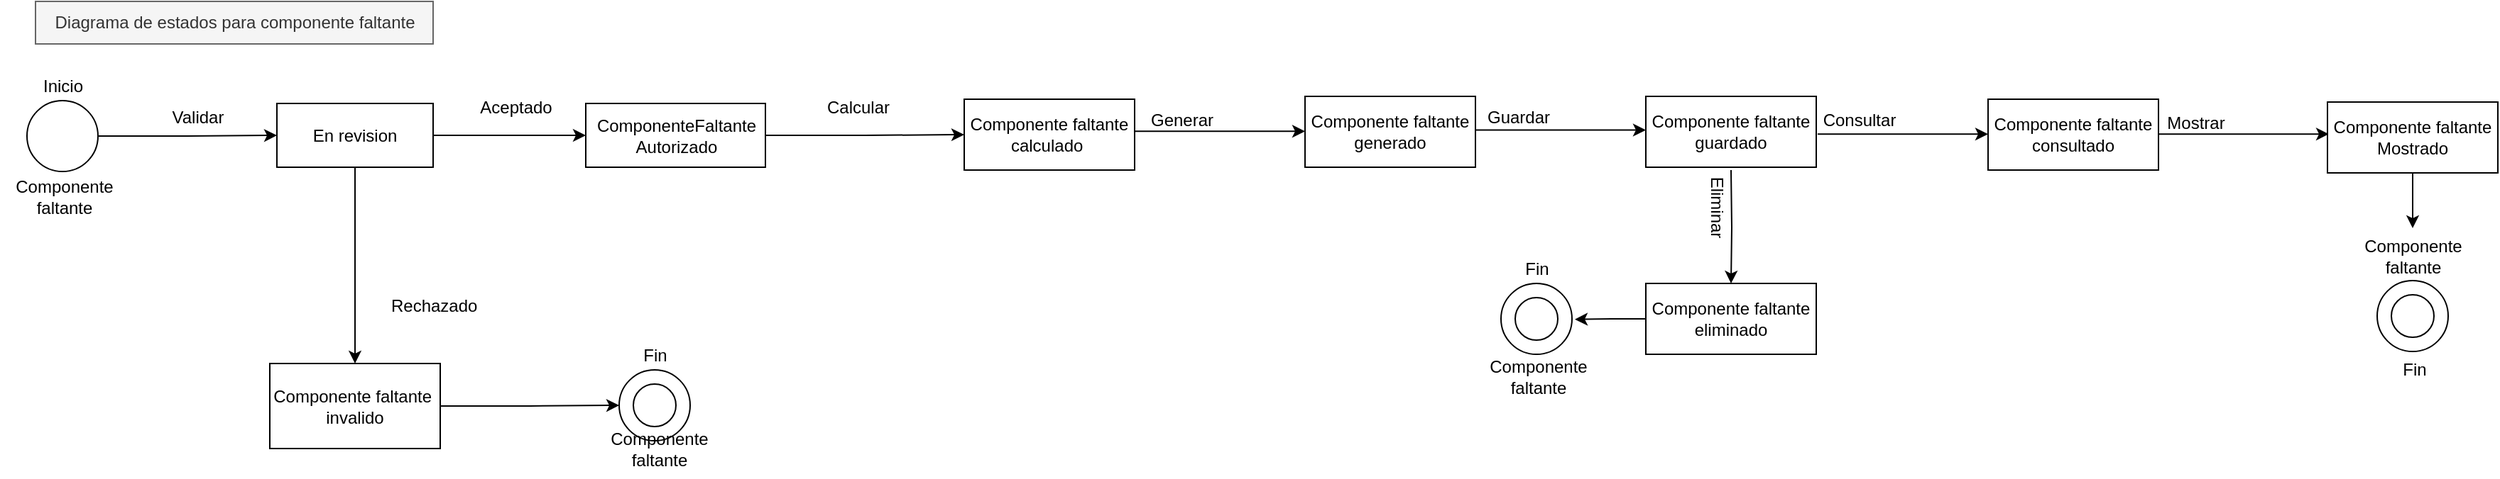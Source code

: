 <mxfile version="21.3.5" type="github">
  <diagram name="Página-1" id="6NakOK2dS3Nkyxjgwc5y">
    <mxGraphModel dx="1050" dy="623" grid="1" gridSize="10" guides="1" tooltips="1" connect="1" arrows="1" fold="1" page="1" pageScale="1" pageWidth="827" pageHeight="1169" math="0" shadow="0">
      <root>
        <mxCell id="0" />
        <mxCell id="1" parent="0" />
        <mxCell id="b1myV2F2nxtm74Qk2DPG-3" style="edgeStyle=orthogonalEdgeStyle;rounded=0;orthogonalLoop=1;jettySize=auto;html=1;exitX=1;exitY=0.5;exitDx=0;exitDy=0;entryX=0;entryY=0.5;entryDx=0;entryDy=0;" edge="1" parent="1" source="UYSjNAML9XqUJ5GPF2S5-22" target="b1myV2F2nxtm74Qk2DPG-1">
          <mxGeometry relative="1" as="geometry" />
        </mxCell>
        <mxCell id="UYSjNAML9XqUJ5GPF2S5-22" value="" style="ellipse;whiteSpace=wrap;html=1;aspect=fixed;" parent="1" vertex="1">
          <mxGeometry x="70" y="120" width="50" height="50" as="geometry" />
        </mxCell>
        <mxCell id="UYSjNAML9XqUJ5GPF2S5-23" value="Componente faltante calculado&amp;nbsp;" style="rounded=0;whiteSpace=wrap;html=1;" parent="1" vertex="1">
          <mxGeometry x="730" y="119" width="120" height="50" as="geometry" />
        </mxCell>
        <mxCell id="UYSjNAML9XqUJ5GPF2S5-27" value="" style="endArrow=classic;html=1;rounded=0;" parent="1" edge="1">
          <mxGeometry width="50" height="50" relative="1" as="geometry">
            <mxPoint x="850" y="141.66" as="sourcePoint" />
            <mxPoint x="970" y="141.66" as="targetPoint" />
          </mxGeometry>
        </mxCell>
        <mxCell id="UYSjNAML9XqUJ5GPF2S5-37" style="edgeStyle=orthogonalEdgeStyle;rounded=0;orthogonalLoop=1;jettySize=auto;html=1;exitX=0.5;exitY=1;exitDx=0;exitDy=0;entryX=0.5;entryY=0;entryDx=0;entryDy=0;" parent="1" target="UYSjNAML9XqUJ5GPF2S5-36" edge="1">
          <mxGeometry relative="1" as="geometry">
            <mxPoint x="1270" y="169" as="sourcePoint" />
          </mxGeometry>
        </mxCell>
        <mxCell id="UYSjNAML9XqUJ5GPF2S5-28" value="Componente faltante generado" style="rounded=0;whiteSpace=wrap;html=1;" parent="1" vertex="1">
          <mxGeometry x="970" y="117" width="120" height="50" as="geometry" />
        </mxCell>
        <mxCell id="UYSjNAML9XqUJ5GPF2S5-29" value="Generar" style="text;html=1;align=center;verticalAlign=middle;resizable=0;points=[];autosize=1;strokeColor=none;fillColor=none;" parent="1" vertex="1">
          <mxGeometry x="848" y="119" width="70" height="30" as="geometry" />
        </mxCell>
        <mxCell id="UYSjNAML9XqUJ5GPF2S5-30" value="" style="endArrow=classic;html=1;rounded=0;" parent="1" edge="1">
          <mxGeometry width="50" height="50" relative="1" as="geometry">
            <mxPoint x="1331" y="143.66" as="sourcePoint" />
            <mxPoint x="1451" y="143.66" as="targetPoint" />
          </mxGeometry>
        </mxCell>
        <mxCell id="UYSjNAML9XqUJ5GPF2S5-31" value="Componente faltante consultado" style="rounded=0;whiteSpace=wrap;html=1;" parent="1" vertex="1">
          <mxGeometry x="1451" y="119" width="120" height="50" as="geometry" />
        </mxCell>
        <mxCell id="UYSjNAML9XqUJ5GPF2S5-34" value="Consultar" style="text;html=1;align=center;verticalAlign=middle;resizable=0;points=[];autosize=1;strokeColor=none;fillColor=none;" parent="1" vertex="1">
          <mxGeometry x="1325" y="119" width="70" height="30" as="geometry" />
        </mxCell>
        <mxCell id="UYSjNAML9XqUJ5GPF2S5-44" style="edgeStyle=orthogonalEdgeStyle;rounded=0;orthogonalLoop=1;jettySize=auto;html=1;exitX=0;exitY=0.5;exitDx=0;exitDy=0;" parent="1" source="UYSjNAML9XqUJ5GPF2S5-36" edge="1">
          <mxGeometry relative="1" as="geometry">
            <mxPoint x="1160" y="274.333" as="targetPoint" />
          </mxGeometry>
        </mxCell>
        <mxCell id="UYSjNAML9XqUJ5GPF2S5-36" value="Componente faltante eliminado" style="rounded=0;whiteSpace=wrap;html=1;" parent="1" vertex="1">
          <mxGeometry x="1210" y="249" width="120" height="50" as="geometry" />
        </mxCell>
        <mxCell id="UYSjNAML9XqUJ5GPF2S5-38" value="Eliminar" style="text;html=1;align=center;verticalAlign=middle;resizable=0;points=[];autosize=1;strokeColor=none;fillColor=none;rotation=90;" parent="1" vertex="1">
          <mxGeometry x="1225" y="180" width="70" height="30" as="geometry" />
        </mxCell>
        <mxCell id="UYSjNAML9XqUJ5GPF2S5-39" value="" style="endArrow=classic;html=1;rounded=0;" parent="1" edge="1">
          <mxGeometry width="50" height="50" relative="1" as="geometry">
            <mxPoint x="1571" y="143.58" as="sourcePoint" />
            <mxPoint x="1691" y="143.58" as="targetPoint" />
          </mxGeometry>
        </mxCell>
        <mxCell id="UYSjNAML9XqUJ5GPF2S5-40" value="Componente faltante Mostrado" style="rounded=0;whiteSpace=wrap;html=1;" parent="1" vertex="1">
          <mxGeometry x="1690" y="121" width="120" height="50" as="geometry" />
        </mxCell>
        <mxCell id="UYSjNAML9XqUJ5GPF2S5-42" value="" style="ellipse;whiteSpace=wrap;html=1;aspect=fixed;" parent="1" vertex="1">
          <mxGeometry x="1108" y="249" width="50" height="50" as="geometry" />
        </mxCell>
        <mxCell id="UYSjNAML9XqUJ5GPF2S5-43" value="" style="ellipse;whiteSpace=wrap;html=1;aspect=fixed;" parent="1" vertex="1">
          <mxGeometry x="1118" y="259" width="30" height="30" as="geometry" />
        </mxCell>
        <mxCell id="UYSjNAML9XqUJ5GPF2S5-45" value="" style="endArrow=classic;html=1;rounded=0;" parent="1" edge="1">
          <mxGeometry width="50" height="50" relative="1" as="geometry">
            <mxPoint x="1090" y="140.75" as="sourcePoint" />
            <mxPoint x="1210" y="140.75" as="targetPoint" />
          </mxGeometry>
        </mxCell>
        <mxCell id="UYSjNAML9XqUJ5GPF2S5-46" value="Componente faltante guardado" style="rounded=0;whiteSpace=wrap;html=1;" parent="1" vertex="1">
          <mxGeometry x="1210" y="117" width="120" height="50" as="geometry" />
        </mxCell>
        <mxCell id="UYSjNAML9XqUJ5GPF2S5-47" value="Guardar" style="text;html=1;align=center;verticalAlign=middle;resizable=0;points=[];autosize=1;strokeColor=none;fillColor=none;" parent="1" vertex="1">
          <mxGeometry x="1085" y="117" width="70" height="30" as="geometry" />
        </mxCell>
        <mxCell id="UYSjNAML9XqUJ5GPF2S5-48" value="Mostrar" style="text;html=1;align=center;verticalAlign=middle;resizable=0;points=[];autosize=1;strokeColor=none;fillColor=none;" parent="1" vertex="1">
          <mxGeometry x="1567" y="121" width="60" height="30" as="geometry" />
        </mxCell>
        <mxCell id="UYSjNAML9XqUJ5GPF2S5-49" value="" style="ellipse;whiteSpace=wrap;html=1;aspect=fixed;" parent="1" vertex="1">
          <mxGeometry x="1725" y="247" width="50" height="50" as="geometry" />
        </mxCell>
        <mxCell id="UYSjNAML9XqUJ5GPF2S5-50" value="" style="ellipse;whiteSpace=wrap;html=1;aspect=fixed;" parent="1" vertex="1">
          <mxGeometry x="1735" y="257" width="30" height="30" as="geometry" />
        </mxCell>
        <mxCell id="BNKRj_0G5-IuxJrSNCgY-1" value="Diagrama de estados para componente faltante" style="text;html=1;align=center;verticalAlign=middle;resizable=0;points=[];autosize=1;strokeColor=#666666;fillColor=#f5f5f5;fontColor=#333333;" parent="1" vertex="1">
          <mxGeometry x="76" y="50" width="280" height="30" as="geometry" />
        </mxCell>
        <mxCell id="BNKRj_0G5-IuxJrSNCgY-2" value="Inicio" style="text;html=1;align=center;verticalAlign=middle;resizable=0;points=[];autosize=1;strokeColor=none;fillColor=none;" parent="1" vertex="1">
          <mxGeometry x="70" y="95" width="50" height="30" as="geometry" />
        </mxCell>
        <mxCell id="BNKRj_0G5-IuxJrSNCgY-3" value="Componente&lt;br&gt;faltante" style="text;html=1;align=center;verticalAlign=middle;resizable=0;points=[];autosize=1;strokeColor=none;fillColor=none;" parent="1" vertex="1">
          <mxGeometry x="51" y="168" width="90" height="40" as="geometry" />
        </mxCell>
        <mxCell id="BNKRj_0G5-IuxJrSNCgY-4" value="Componente&lt;br&gt;faltante" style="text;html=1;align=center;verticalAlign=middle;resizable=0;points=[];autosize=1;strokeColor=none;fillColor=none;" parent="1" vertex="1">
          <mxGeometry x="1089" y="295" width="90" height="40" as="geometry" />
        </mxCell>
        <mxCell id="BNKRj_0G5-IuxJrSNCgY-5" value="Fin" style="text;html=1;align=center;verticalAlign=middle;resizable=0;points=[];autosize=1;strokeColor=none;fillColor=none;" parent="1" vertex="1">
          <mxGeometry x="1113" y="224" width="40" height="30" as="geometry" />
        </mxCell>
        <mxCell id="BNKRj_0G5-IuxJrSNCgY-6" value="Fin" style="text;html=1;align=center;verticalAlign=middle;resizable=0;points=[];autosize=1;strokeColor=none;fillColor=none;rotation=0;" parent="1" vertex="1">
          <mxGeometry x="1731" y="295" width="40" height="30" as="geometry" />
        </mxCell>
        <mxCell id="BNKRj_0G5-IuxJrSNCgY-8" value="" style="edgeStyle=orthogonalEdgeStyle;rounded=0;orthogonalLoop=1;jettySize=auto;html=1;entryX=0.5;entryY=0;entryDx=0;entryDy=0;" parent="1" source="UYSjNAML9XqUJ5GPF2S5-40" target="BNKRj_0G5-IuxJrSNCgY-7" edge="1">
          <mxGeometry relative="1" as="geometry">
            <mxPoint x="1750" y="171" as="sourcePoint" />
            <mxPoint x="1750" y="247" as="targetPoint" />
          </mxGeometry>
        </mxCell>
        <mxCell id="BNKRj_0G5-IuxJrSNCgY-7" value="Componente&lt;br&gt;faltante" style="text;html=1;align=center;verticalAlign=middle;resizable=0;points=[];autosize=1;strokeColor=none;fillColor=none;" parent="1" vertex="1">
          <mxGeometry x="1705" y="210" width="90" height="40" as="geometry" />
        </mxCell>
        <mxCell id="b1myV2F2nxtm74Qk2DPG-14" style="edgeStyle=orthogonalEdgeStyle;rounded=0;orthogonalLoop=1;jettySize=auto;html=1;exitX=0.5;exitY=1;exitDx=0;exitDy=0;entryX=0.5;entryY=0;entryDx=0;entryDy=0;" edge="1" parent="1" source="b1myV2F2nxtm74Qk2DPG-1" target="b1myV2F2nxtm74Qk2DPG-4">
          <mxGeometry relative="1" as="geometry" />
        </mxCell>
        <mxCell id="b1myV2F2nxtm74Qk2DPG-20" style="edgeStyle=orthogonalEdgeStyle;rounded=0;orthogonalLoop=1;jettySize=auto;html=1;exitX=1;exitY=0.5;exitDx=0;exitDy=0;entryX=0;entryY=0.5;entryDx=0;entryDy=0;" edge="1" parent="1" source="b1myV2F2nxtm74Qk2DPG-1" target="b1myV2F2nxtm74Qk2DPG-19">
          <mxGeometry relative="1" as="geometry" />
        </mxCell>
        <mxCell id="b1myV2F2nxtm74Qk2DPG-1" value="En revision" style="whiteSpace=wrap;html=1;" vertex="1" parent="1">
          <mxGeometry x="246" y="122" width="110" height="45" as="geometry" />
        </mxCell>
        <mxCell id="b1myV2F2nxtm74Qk2DPG-2" value="Validar" style="text;html=1;align=center;verticalAlign=middle;resizable=0;points=[];autosize=1;strokeColor=none;fillColor=none;" vertex="1" parent="1">
          <mxGeometry x="160" y="117" width="60" height="30" as="geometry" />
        </mxCell>
        <mxCell id="b1myV2F2nxtm74Qk2DPG-16" style="edgeStyle=orthogonalEdgeStyle;rounded=0;orthogonalLoop=1;jettySize=auto;html=1;exitX=1;exitY=0.5;exitDx=0;exitDy=0;entryX=0;entryY=0.5;entryDx=0;entryDy=0;" edge="1" parent="1" source="b1myV2F2nxtm74Qk2DPG-4" target="b1myV2F2nxtm74Qk2DPG-9">
          <mxGeometry relative="1" as="geometry" />
        </mxCell>
        <mxCell id="b1myV2F2nxtm74Qk2DPG-4" value="Componente faltante&amp;nbsp;&lt;br&gt;invalido" style="whiteSpace=wrap;html=1;" vertex="1" parent="1">
          <mxGeometry x="241" y="305.5" width="120" height="60" as="geometry" />
        </mxCell>
        <mxCell id="b1myV2F2nxtm74Qk2DPG-7" value="Rechazado&amp;nbsp;" style="text;html=1;align=center;verticalAlign=middle;resizable=0;points=[];autosize=1;strokeColor=none;fillColor=none;" vertex="1" parent="1">
          <mxGeometry x="313" y="250" width="90" height="30" as="geometry" />
        </mxCell>
        <mxCell id="b1myV2F2nxtm74Qk2DPG-9" value="" style="ellipse;whiteSpace=wrap;html=1;aspect=fixed;" vertex="1" parent="1">
          <mxGeometry x="487" y="310" width="50" height="50" as="geometry" />
        </mxCell>
        <mxCell id="b1myV2F2nxtm74Qk2DPG-10" value="" style="ellipse;whiteSpace=wrap;html=1;aspect=fixed;" vertex="1" parent="1">
          <mxGeometry x="497" y="320" width="30" height="30" as="geometry" />
        </mxCell>
        <mxCell id="b1myV2F2nxtm74Qk2DPG-11" value="Componente&lt;br&gt;faltante" style="text;html=1;align=center;verticalAlign=middle;resizable=0;points=[];autosize=1;strokeColor=none;fillColor=none;" vertex="1" parent="1">
          <mxGeometry x="470" y="346" width="90" height="40" as="geometry" />
        </mxCell>
        <mxCell id="b1myV2F2nxtm74Qk2DPG-12" value="Fin" style="text;html=1;align=center;verticalAlign=middle;resizable=0;points=[];autosize=1;strokeColor=none;fillColor=none;" vertex="1" parent="1">
          <mxGeometry x="492" y="285" width="40" height="30" as="geometry" />
        </mxCell>
        <mxCell id="b1myV2F2nxtm74Qk2DPG-17" value="Aceptado" style="text;html=1;align=center;verticalAlign=middle;resizable=0;points=[];autosize=1;strokeColor=none;fillColor=none;" vertex="1" parent="1">
          <mxGeometry x="379" y="110" width="70" height="30" as="geometry" />
        </mxCell>
        <mxCell id="b1myV2F2nxtm74Qk2DPG-21" style="edgeStyle=orthogonalEdgeStyle;rounded=0;orthogonalLoop=1;jettySize=auto;html=1;entryX=0;entryY=0.5;entryDx=0;entryDy=0;" edge="1" parent="1" source="b1myV2F2nxtm74Qk2DPG-19" target="UYSjNAML9XqUJ5GPF2S5-23">
          <mxGeometry relative="1" as="geometry" />
        </mxCell>
        <mxCell id="b1myV2F2nxtm74Qk2DPG-19" value="ComponenteFaltante&lt;br&gt;Autorizado" style="whiteSpace=wrap;html=1;" vertex="1" parent="1">
          <mxGeometry x="463.5" y="122" width="126.5" height="45" as="geometry" />
        </mxCell>
        <mxCell id="b1myV2F2nxtm74Qk2DPG-22" value="Calcular" style="text;html=1;align=center;verticalAlign=middle;resizable=0;points=[];autosize=1;strokeColor=none;fillColor=none;" vertex="1" parent="1">
          <mxGeometry x="620" y="110" width="70" height="30" as="geometry" />
        </mxCell>
      </root>
    </mxGraphModel>
  </diagram>
</mxfile>
